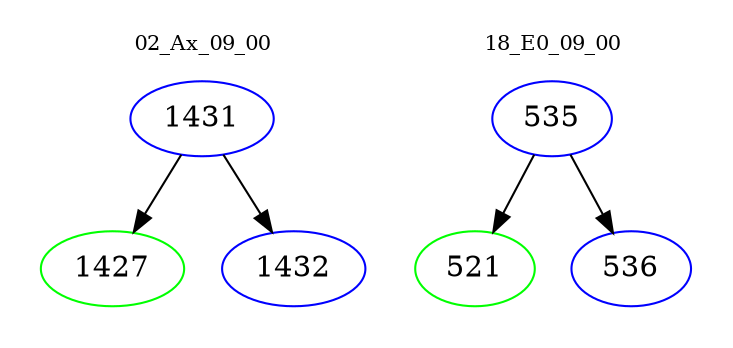 digraph{
subgraph cluster_0 {
color = white
label = "02_Ax_09_00";
fontsize=10;
T0_1431 [label="1431", color="blue"]
T0_1431 -> T0_1427 [color="black"]
T0_1427 [label="1427", color="green"]
T0_1431 -> T0_1432 [color="black"]
T0_1432 [label="1432", color="blue"]
}
subgraph cluster_1 {
color = white
label = "18_E0_09_00";
fontsize=10;
T1_535 [label="535", color="blue"]
T1_535 -> T1_521 [color="black"]
T1_521 [label="521", color="green"]
T1_535 -> T1_536 [color="black"]
T1_536 [label="536", color="blue"]
}
}
